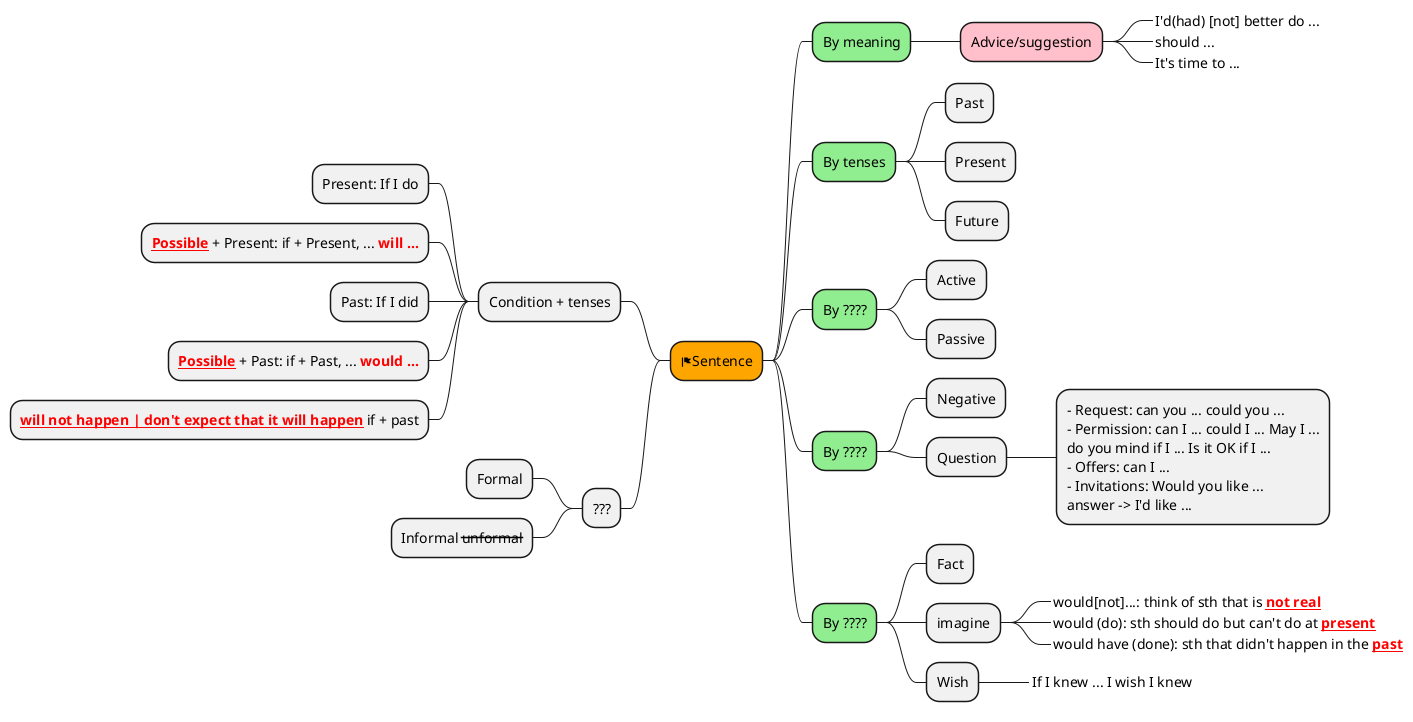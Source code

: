 @startmindmap
'https://canadadotnet.files.wordpress.com/2020/05/english-grammar-in-use-intermediate.pdf

'caption figure 1
'title My super title
'() -> explain
'[] -> optional

*[#orange] <&flag>Sentence
**[#lightgreen] By meaning
***[#pink] Advice/suggestion
****_ I'd(had) [not] better do ...
****_ should ...
****_ It's time to ...

**[#lightgreen] By tenses
*** Past
*** Present
*** Future

**[#lightgreen] By ????
*** Active
*** Passive

**[#lightgreen] By ????
*** Negative
*** Question
****:- Request: can you ... could you ...
- Permission: can I ... could I ... May I ...
do you mind if I ... Is it OK if I ...
- Offers: can I ...
- Invitations: Would you like ...
answer -> I'd like ...;

**[#lightgreen] By ????
*** Fact
*** imagine
****_ would[not]...: think of sth that is <b><color:red>__not real__
****_ would (do): sth should do but can't do at <b><color:red>__present__
****_ would have (done): sth that didn't happen in the <b><color:red>__past__
*** Wish
****_ If I knew ... I wish I knew

left side
** Condition + tenses
*** Present: If I do
*** <b><color:red>__Possible__</b> + Present: if + Present, ... <b><color:red>will<b> ...
*** Past: If I did
*** <b><color:red>__Possible__</b> + Past: if + Past, ... <b><color:red>would<b> ...
*** <b><color:red>__will not happen | don't expect that it will happen__</b> if + past

** ???
*** Formal
*** Informal --unformal--

@endmindmap
